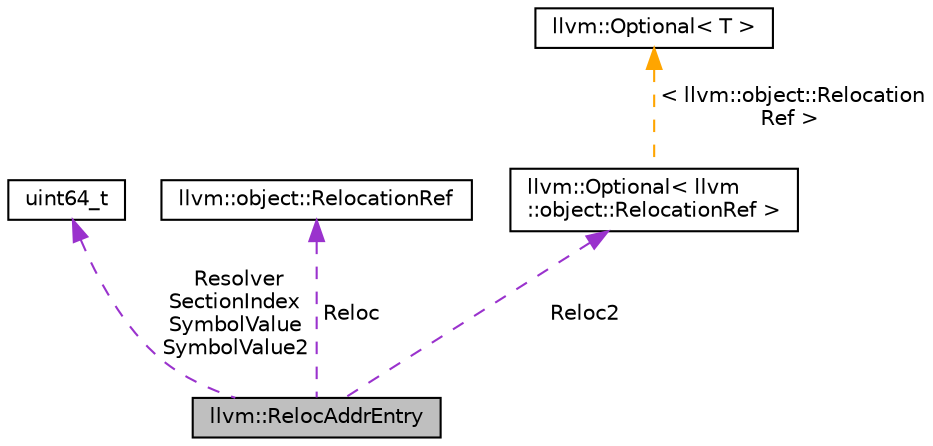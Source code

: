 digraph "llvm::RelocAddrEntry"
{
 // LATEX_PDF_SIZE
  bgcolor="transparent";
  edge [fontname="Helvetica",fontsize="10",labelfontname="Helvetica",labelfontsize="10"];
  node [fontname="Helvetica",fontsize="10",shape="box"];
  Node1 [label="llvm::RelocAddrEntry",height=0.2,width=0.4,color="black", fillcolor="grey75", style="filled", fontcolor="black",tooltip="RelocAddrEntry contains relocated value and section index."];
  Node2 -> Node1 [dir="back",color="darkorchid3",fontsize="10",style="dashed",label=" Resolver\nSectionIndex\nSymbolValue\nSymbolValue2" ,fontname="Helvetica"];
  Node2 [label="uint64_t",height=0.2,width=0.4,color="black",tooltip=" "];
  Node3 -> Node1 [dir="back",color="darkorchid3",fontsize="10",style="dashed",label=" Reloc" ,fontname="Helvetica"];
  Node3 [label="llvm::object::RelocationRef",height=0.2,width=0.4,color="black",URL="$classllvm_1_1object_1_1RelocationRef.html",tooltip="This is a value type class that represents a single relocation in the list of relocations in the obje..."];
  Node4 -> Node1 [dir="back",color="darkorchid3",fontsize="10",style="dashed",label=" Reloc2" ,fontname="Helvetica"];
  Node4 [label="llvm::Optional\< llvm\l::object::RelocationRef \>",height=0.2,width=0.4,color="black",URL="$classllvm_1_1Optional.html",tooltip=" "];
  Node5 -> Node4 [dir="back",color="orange",fontsize="10",style="dashed",label=" \< llvm::object::Relocation\lRef \>" ,fontname="Helvetica"];
  Node5 [label="llvm::Optional\< T \>",height=0.2,width=0.4,color="black",URL="$classllvm_1_1Optional.html",tooltip=" "];
}
